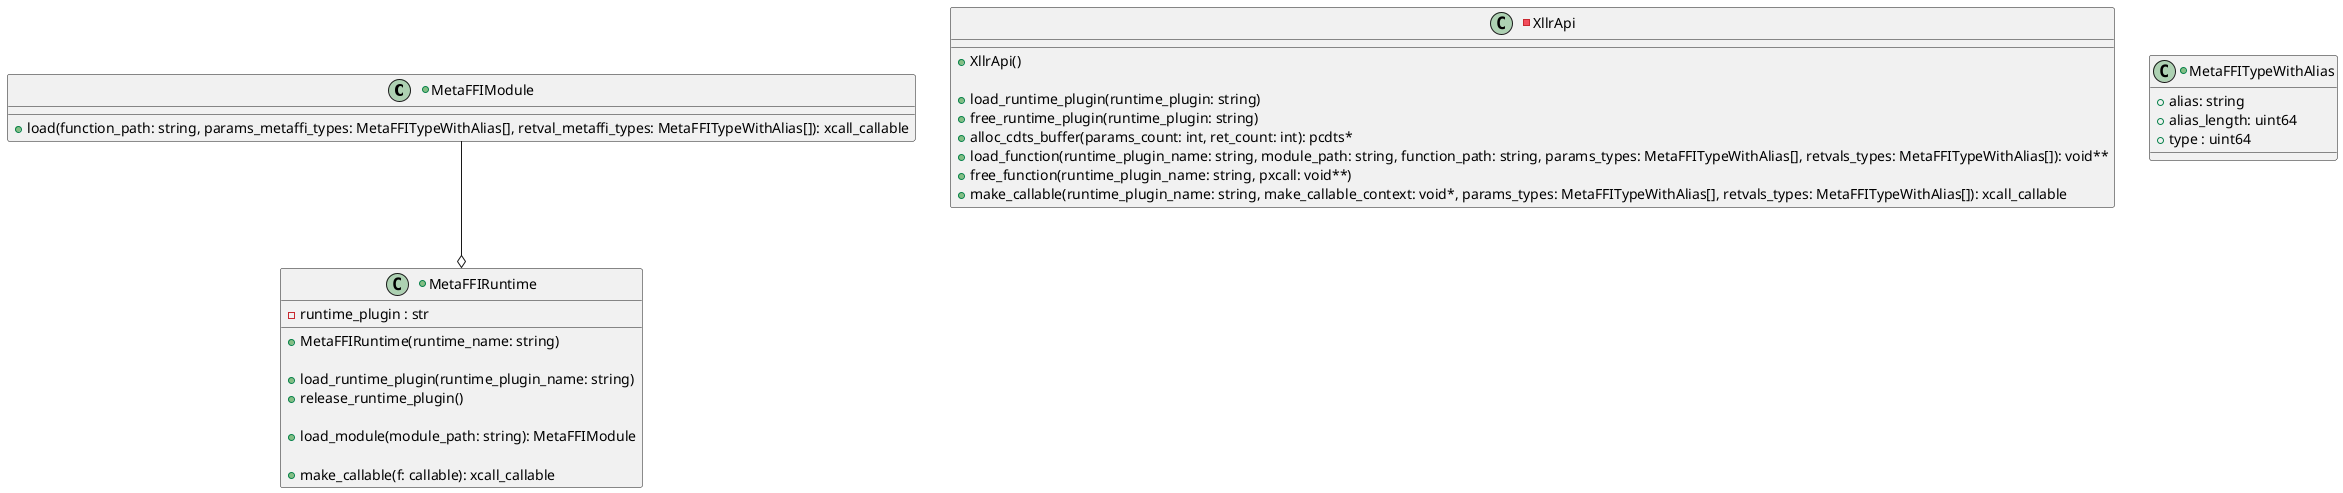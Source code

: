 @startuml classes_metaffi
set namespaceSeparator none

+class MetaFFIModule {
  + load(function_path: string, params_metaffi_types: MetaFFITypeWithAlias[], retval_metaffi_types: MetaFFITypeWithAlias[]): xcall_callable
}
+class MetaFFIRuntime {
  - runtime_plugin : str

  + MetaFFIRuntime(runtime_name: string)

  + load_runtime_plugin(runtime_plugin_name: string)
  + release_runtime_plugin()

  + load_module(module_path: string): MetaFFIModule

  + make_callable(f: callable): xcall_callable
}
-class XllrApi {
  + XllrApi()

  + load_runtime_plugin(runtime_plugin: string)
  + free_runtime_plugin(runtime_plugin: string)
  + alloc_cdts_buffer(params_count: int, ret_count: int): pcdts*
  + load_function(runtime_plugin_name: string, module_path: string, function_path: string, params_types: MetaFFITypeWithAlias[], retvals_types: MetaFFITypeWithAlias[]): void**
  + free_function(runtime_plugin_name: string, pxcall: void**)
  + make_callable(runtime_plugin_name: string, make_callable_context: void*, params_types: MetaFFITypeWithAlias[], retvals_types: MetaFFITypeWithAlias[]): xcall_callable
}
+class MetaFFITypeWithAlias {
  + alias: string
  + alias_length: uint64
  + type : uint64
}
MetaFFIModule --o MetaFFIRuntime
@enduml
